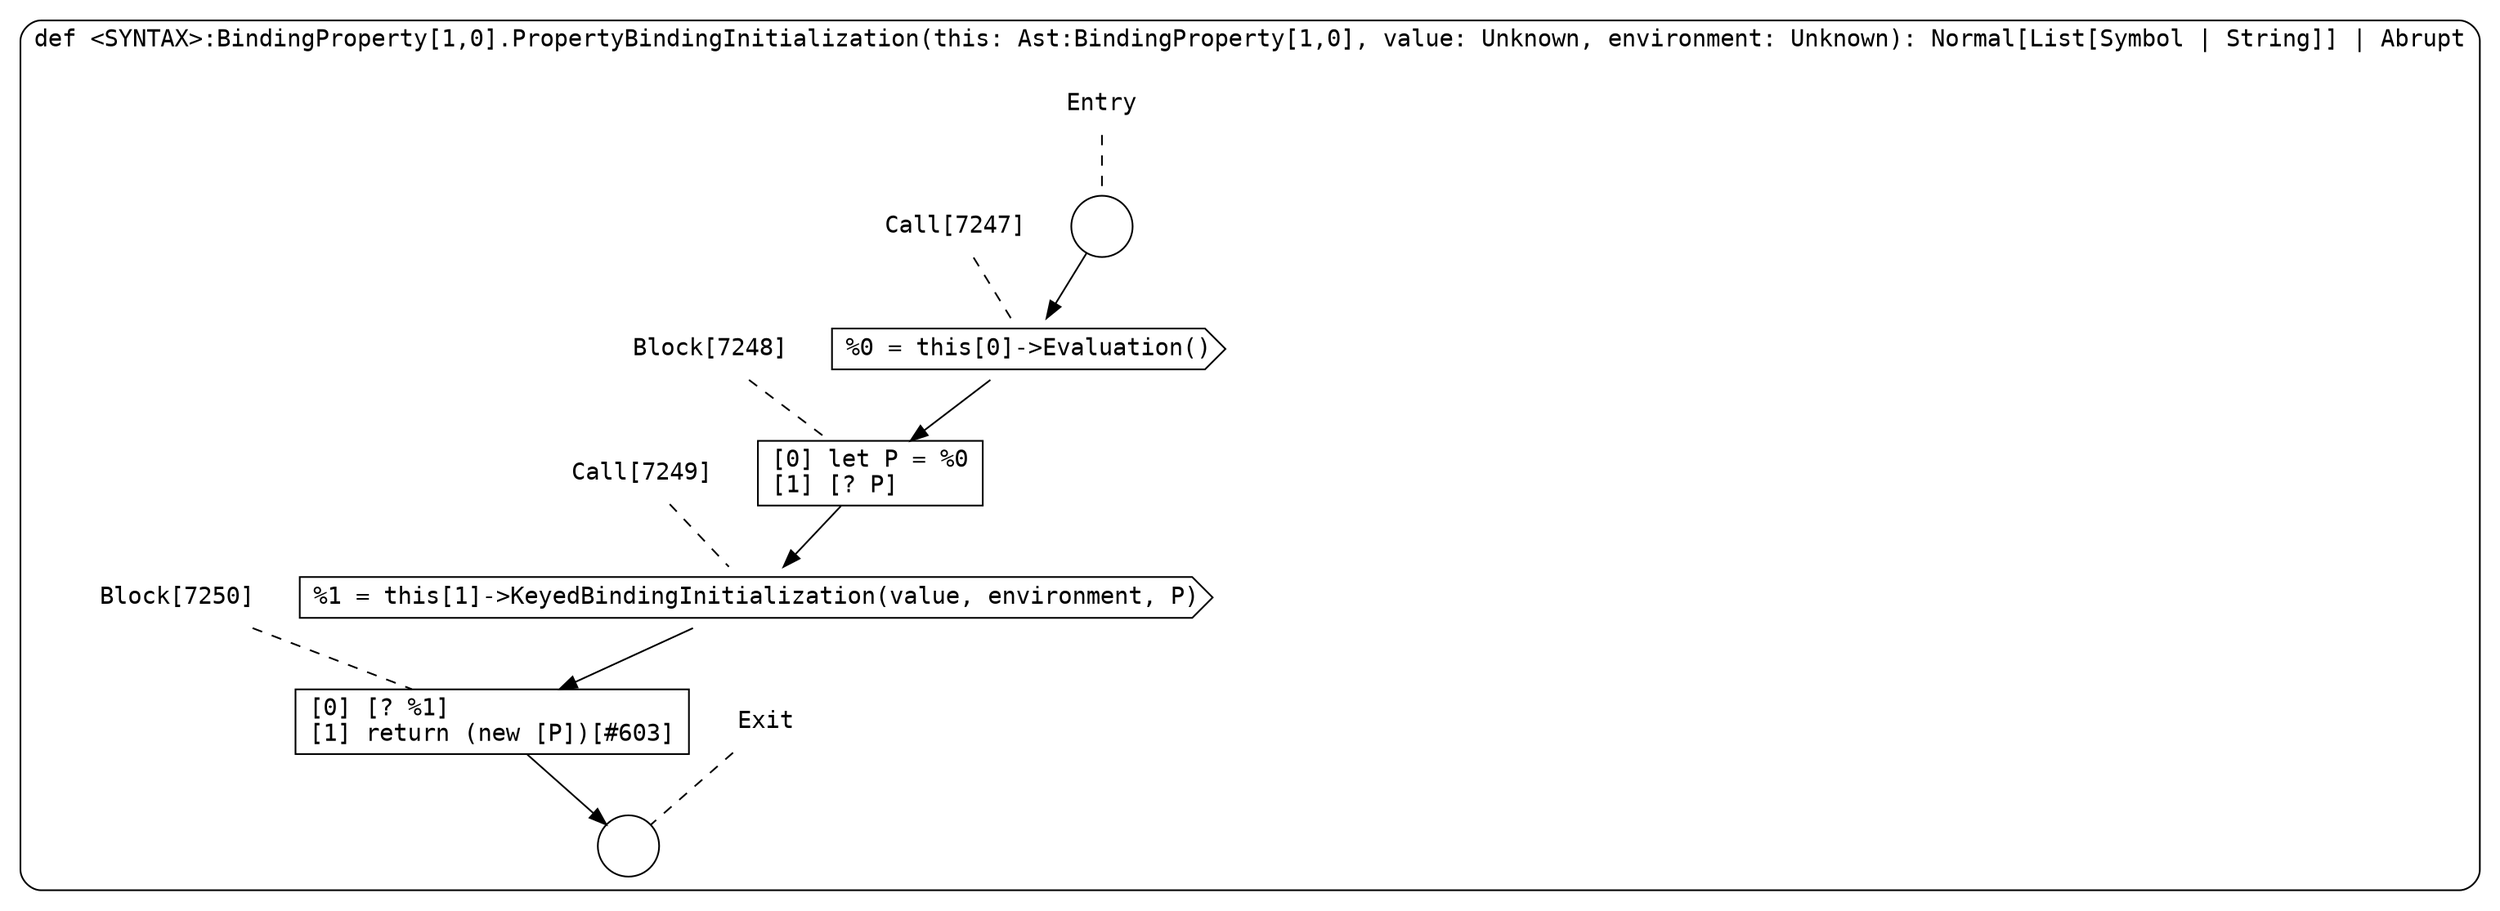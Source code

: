 digraph {
  graph [fontname = "Consolas"]
  node [fontname = "Consolas"]
  edge [fontname = "Consolas"]
  subgraph cluster1398 {
    label = "def <SYNTAX>:BindingProperty[1,0].PropertyBindingInitialization(this: Ast:BindingProperty[1,0], value: Unknown, environment: Unknown): Normal[List[Symbol | String]] | Abrupt"
    style = rounded
    cluster1398_entry_name [shape=none, label=<<font color="black">Entry</font>>]
    cluster1398_entry_name -> cluster1398_entry [arrowhead=none, color="black", style=dashed]
    cluster1398_entry [shape=circle label=" " color="black" fillcolor="white" style=filled]
    cluster1398_entry -> node7247 [color="black"]
    cluster1398_exit_name [shape=none, label=<<font color="black">Exit</font>>]
    cluster1398_exit_name -> cluster1398_exit [arrowhead=none, color="black", style=dashed]
    cluster1398_exit [shape=circle label=" " color="black" fillcolor="white" style=filled]
    node7247_name [shape=none, label=<<font color="black">Call[7247]</font>>]
    node7247_name -> node7247 [arrowhead=none, color="black", style=dashed]
    node7247 [shape=cds, label=<<font color="black">%0 = this[0]-&gt;Evaluation()</font>> color="black" fillcolor="white", style=filled]
    node7247 -> node7248 [color="black"]
    node7248_name [shape=none, label=<<font color="black">Block[7248]</font>>]
    node7248_name -> node7248 [arrowhead=none, color="black", style=dashed]
    node7248 [shape=box, label=<<font color="black">[0] let P = %0<BR ALIGN="LEFT"/>[1] [? P]<BR ALIGN="LEFT"/></font>> color="black" fillcolor="white", style=filled]
    node7248 -> node7249 [color="black"]
    node7249_name [shape=none, label=<<font color="black">Call[7249]</font>>]
    node7249_name -> node7249 [arrowhead=none, color="black", style=dashed]
    node7249 [shape=cds, label=<<font color="black">%1 = this[1]-&gt;KeyedBindingInitialization(value, environment, P)</font>> color="black" fillcolor="white", style=filled]
    node7249 -> node7250 [color="black"]
    node7250_name [shape=none, label=<<font color="black">Block[7250]</font>>]
    node7250_name -> node7250 [arrowhead=none, color="black", style=dashed]
    node7250 [shape=box, label=<<font color="black">[0] [? %1]<BR ALIGN="LEFT"/>[1] return (new [P])[#603]<BR ALIGN="LEFT"/></font>> color="black" fillcolor="white", style=filled]
    node7250 -> cluster1398_exit [color="black"]
  }
}